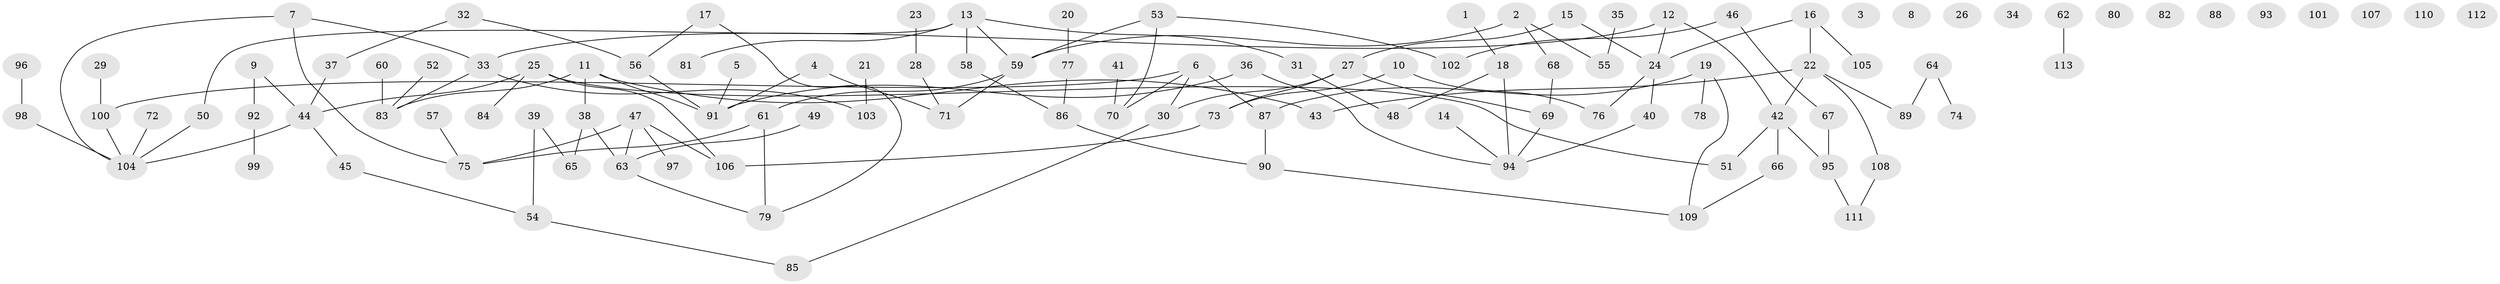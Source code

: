 // coarse degree distribution, {0: 0.1791044776119403, 1: 0.2537313432835821, 2: 0.16417910447761194, 4: 0.08955223880597014, 5: 0.14925373134328357, 3: 0.13432835820895522, 6: 0.029850746268656716}
// Generated by graph-tools (version 1.1) at 2025/42/03/04/25 21:42:17]
// undirected, 113 vertices, 124 edges
graph export_dot {
graph [start="1"]
  node [color=gray90,style=filled];
  1;
  2;
  3;
  4;
  5;
  6;
  7;
  8;
  9;
  10;
  11;
  12;
  13;
  14;
  15;
  16;
  17;
  18;
  19;
  20;
  21;
  22;
  23;
  24;
  25;
  26;
  27;
  28;
  29;
  30;
  31;
  32;
  33;
  34;
  35;
  36;
  37;
  38;
  39;
  40;
  41;
  42;
  43;
  44;
  45;
  46;
  47;
  48;
  49;
  50;
  51;
  52;
  53;
  54;
  55;
  56;
  57;
  58;
  59;
  60;
  61;
  62;
  63;
  64;
  65;
  66;
  67;
  68;
  69;
  70;
  71;
  72;
  73;
  74;
  75;
  76;
  77;
  78;
  79;
  80;
  81;
  82;
  83;
  84;
  85;
  86;
  87;
  88;
  89;
  90;
  91;
  92;
  93;
  94;
  95;
  96;
  97;
  98;
  99;
  100;
  101;
  102;
  103;
  104;
  105;
  106;
  107;
  108;
  109;
  110;
  111;
  112;
  113;
  1 -- 18;
  2 -- 55;
  2 -- 59;
  2 -- 68;
  4 -- 71;
  4 -- 91;
  5 -- 91;
  6 -- 30;
  6 -- 70;
  6 -- 87;
  6 -- 100;
  7 -- 33;
  7 -- 75;
  7 -- 104;
  9 -- 44;
  9 -- 92;
  10 -- 73;
  10 -- 76;
  11 -- 38;
  11 -- 43;
  11 -- 83;
  11 -- 91;
  12 -- 24;
  12 -- 33;
  12 -- 42;
  13 -- 31;
  13 -- 50;
  13 -- 58;
  13 -- 59;
  13 -- 81;
  14 -- 94;
  15 -- 24;
  15 -- 27;
  16 -- 22;
  16 -- 24;
  16 -- 105;
  17 -- 56;
  17 -- 79;
  18 -- 48;
  18 -- 94;
  19 -- 78;
  19 -- 87;
  19 -- 109;
  20 -- 77;
  21 -- 103;
  22 -- 42;
  22 -- 43;
  22 -- 89;
  22 -- 108;
  23 -- 28;
  24 -- 40;
  24 -- 76;
  25 -- 44;
  25 -- 51;
  25 -- 84;
  25 -- 106;
  27 -- 30;
  27 -- 69;
  27 -- 73;
  28 -- 71;
  29 -- 100;
  30 -- 85;
  31 -- 48;
  32 -- 37;
  32 -- 56;
  33 -- 83;
  33 -- 103;
  35 -- 55;
  36 -- 91;
  36 -- 94;
  37 -- 44;
  38 -- 63;
  38 -- 65;
  39 -- 54;
  39 -- 65;
  40 -- 94;
  41 -- 70;
  42 -- 51;
  42 -- 66;
  42 -- 95;
  44 -- 45;
  44 -- 104;
  45 -- 54;
  46 -- 67;
  46 -- 102;
  47 -- 63;
  47 -- 75;
  47 -- 97;
  47 -- 106;
  49 -- 63;
  50 -- 104;
  52 -- 83;
  53 -- 59;
  53 -- 70;
  53 -- 102;
  54 -- 85;
  56 -- 91;
  57 -- 75;
  58 -- 86;
  59 -- 61;
  59 -- 71;
  60 -- 83;
  61 -- 75;
  61 -- 79;
  62 -- 113;
  63 -- 79;
  64 -- 74;
  64 -- 89;
  66 -- 109;
  67 -- 95;
  68 -- 69;
  69 -- 94;
  72 -- 104;
  73 -- 106;
  77 -- 86;
  86 -- 90;
  87 -- 90;
  90 -- 109;
  92 -- 99;
  95 -- 111;
  96 -- 98;
  98 -- 104;
  100 -- 104;
  108 -- 111;
}
